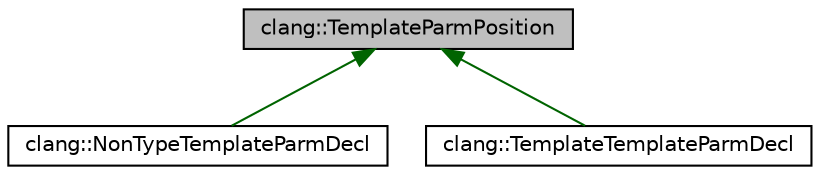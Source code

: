 digraph "clang::TemplateParmPosition"
{
 // LATEX_PDF_SIZE
  bgcolor="transparent";
  edge [fontname="Helvetica",fontsize="10",labelfontname="Helvetica",labelfontsize="10"];
  node [fontname="Helvetica",fontsize="10",shape=record];
  Node1 [label="clang::TemplateParmPosition",height=0.2,width=0.4,color="black", fillcolor="grey75", style="filled", fontcolor="black",tooltip="Defines the position of a template parameter within a template parameter list."];
  Node1 -> Node2 [dir="back",color="darkgreen",fontsize="10",style="solid",fontname="Helvetica"];
  Node2 [label="clang::NonTypeTemplateParmDecl",height=0.2,width=0.4,color="black",URL="$classclang_1_1NonTypeTemplateParmDecl.html",tooltip="NonTypeTemplateParmDecl - Declares a non-type template parameter, e.g., \"Size\" in."];
  Node1 -> Node3 [dir="back",color="darkgreen",fontsize="10",style="solid",fontname="Helvetica"];
  Node3 [label="clang::TemplateTemplateParmDecl",height=0.2,width=0.4,color="black",URL="$classclang_1_1TemplateTemplateParmDecl.html",tooltip="TemplateTemplateParmDecl - Declares a template template parameter, e.g., \"T\" in."];
}
